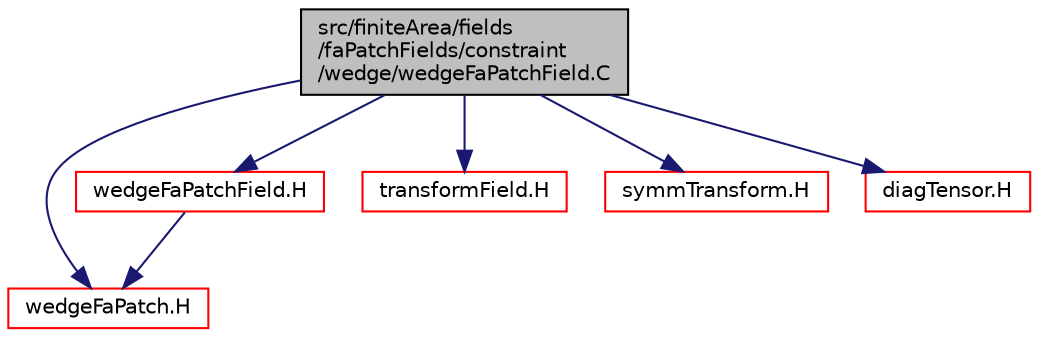 digraph "src/finiteArea/fields/faPatchFields/constraint/wedge/wedgeFaPatchField.C"
{
  bgcolor="transparent";
  edge [fontname="Helvetica",fontsize="10",labelfontname="Helvetica",labelfontsize="10"];
  node [fontname="Helvetica",fontsize="10",shape=record];
  Node1 [label="src/finiteArea/fields\l/faPatchFields/constraint\l/wedge/wedgeFaPatchField.C",height=0.2,width=0.4,color="black", fillcolor="grey75", style="filled" fontcolor="black"];
  Node1 -> Node2 [color="midnightblue",fontsize="10",style="solid",fontname="Helvetica"];
  Node2 [label="wedgeFaPatch.H",height=0.2,width=0.4,color="red",URL="$wedgeFaPatch_8H.html"];
  Node1 -> Node3 [color="midnightblue",fontsize="10",style="solid",fontname="Helvetica"];
  Node3 [label="wedgeFaPatchField.H",height=0.2,width=0.4,color="red",URL="$wedgeFaPatchField_8H.html"];
  Node3 -> Node2 [color="midnightblue",fontsize="10",style="solid",fontname="Helvetica"];
  Node1 -> Node4 [color="midnightblue",fontsize="10",style="solid",fontname="Helvetica"];
  Node4 [label="transformField.H",height=0.2,width=0.4,color="red",URL="$transformField_8H.html",tooltip="Spatial transformation functions for primitive fields. "];
  Node1 -> Node5 [color="midnightblue",fontsize="10",style="solid",fontname="Helvetica"];
  Node5 [label="symmTransform.H",height=0.2,width=0.4,color="red",URL="$symmTransform_8H.html",tooltip="3D symmetric tensor transformation operations. "];
  Node1 -> Node6 [color="midnightblue",fontsize="10",style="solid",fontname="Helvetica"];
  Node6 [label="diagTensor.H",height=0.2,width=0.4,color="red",URL="$diagTensor_8H.html"];
}
